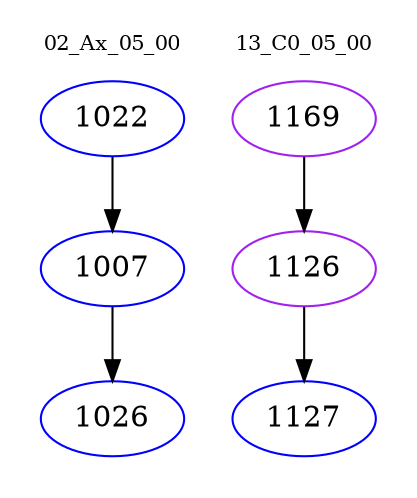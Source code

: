 digraph{
subgraph cluster_0 {
color = white
label = "02_Ax_05_00";
fontsize=10;
T0_1022 [label="1022", color="blue"]
T0_1022 -> T0_1007 [color="black"]
T0_1007 [label="1007", color="blue"]
T0_1007 -> T0_1026 [color="black"]
T0_1026 [label="1026", color="blue"]
}
subgraph cluster_1 {
color = white
label = "13_C0_05_00";
fontsize=10;
T1_1169 [label="1169", color="purple"]
T1_1169 -> T1_1126 [color="black"]
T1_1126 [label="1126", color="purple"]
T1_1126 -> T1_1127 [color="black"]
T1_1127 [label="1127", color="blue"]
}
}
